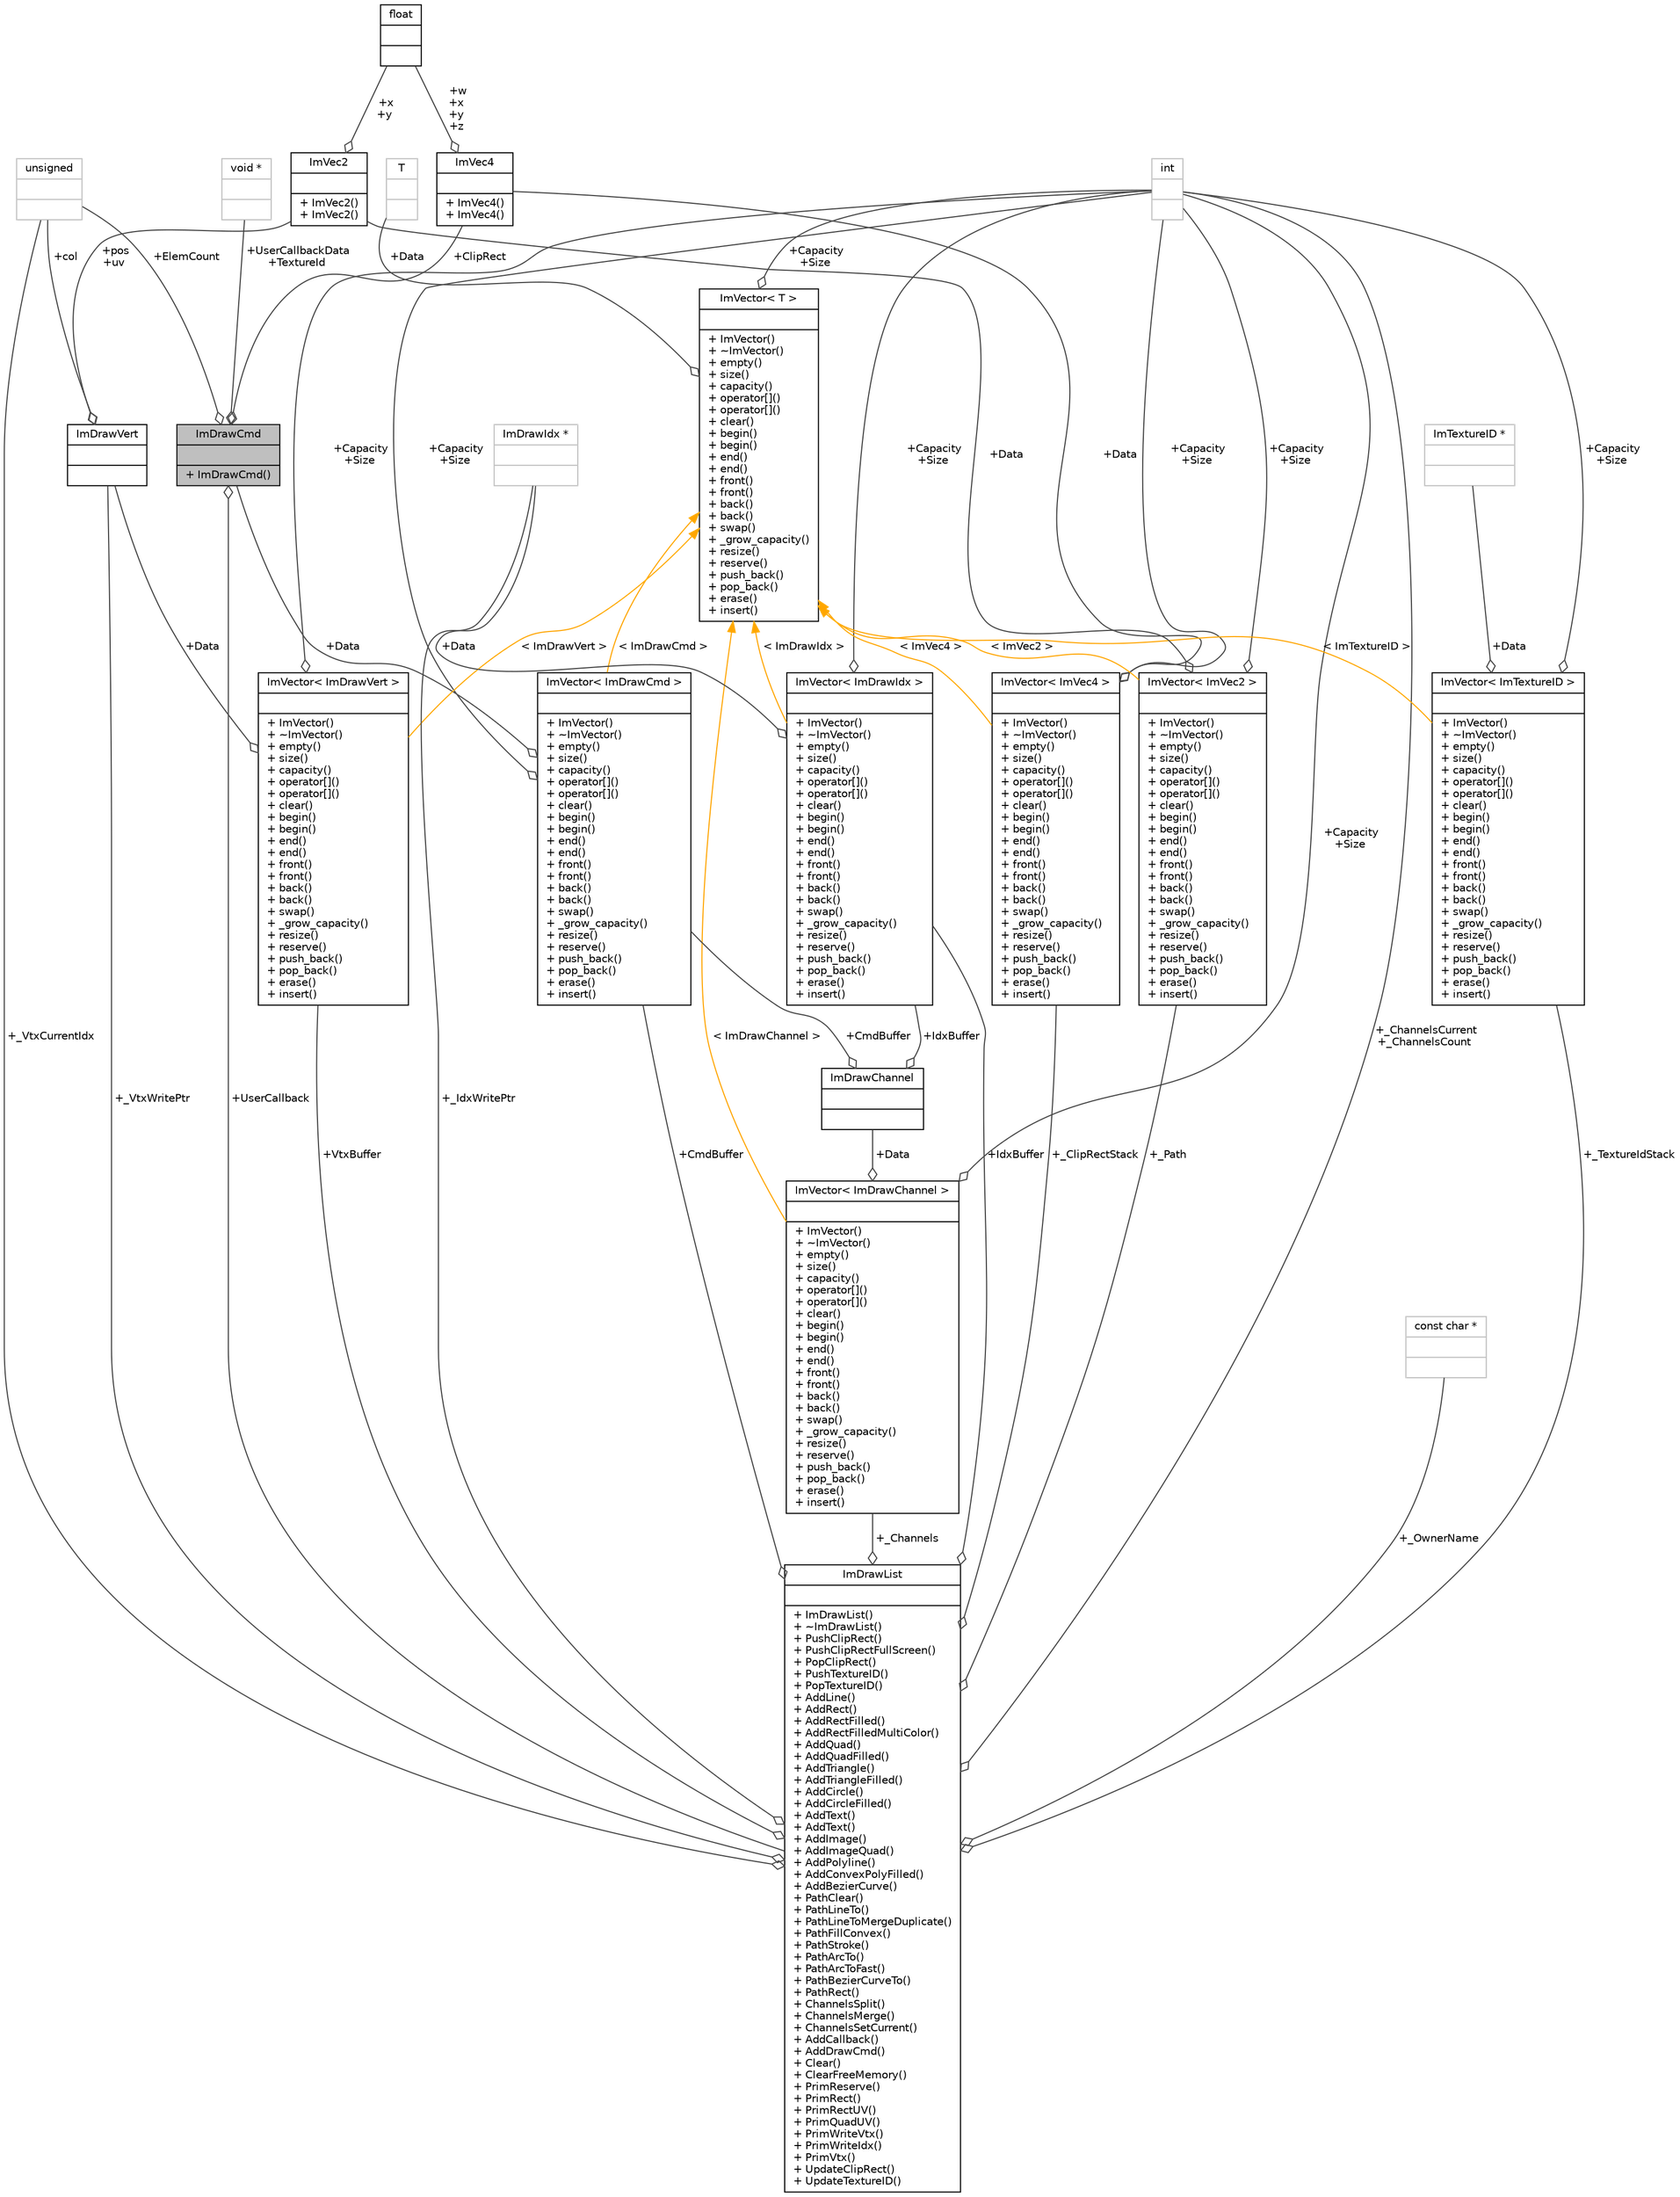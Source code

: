 digraph "ImDrawCmd"
{
 // INTERACTIVE_SVG=YES
  bgcolor="transparent";
  edge [fontname="Helvetica",fontsize="10",labelfontname="Helvetica",labelfontsize="10"];
  node [fontname="Helvetica",fontsize="10",shape=record];
  Node1 [label="{ImDrawCmd\n||+ ImDrawCmd()\l}",height=0.2,width=0.4,color="black", fillcolor="grey75", style="filled" fontcolor="black"];
  Node2 -> Node1 [color="grey25",fontsize="10",style="solid",label=" +ClipRect" ,arrowhead="odiamond",fontname="Helvetica"];
  Node2 [label="{ImVec4\n||+ ImVec4()\l+ ImVec4()\l}",height=0.2,width=0.4,color="black",URL="$dc/dee/structImVec4.html"];
  Node3 -> Node2 [color="grey25",fontsize="10",style="solid",label=" +w\n+x\n+y\n+z" ,arrowhead="odiamond",fontname="Helvetica"];
  Node3 [label="{float\n||}",height=0.2,width=0.4,color="black",URL="$d4/dc3/classfloat.html"];
  Node4 -> Node1 [color="grey25",fontsize="10",style="solid",label=" +ElemCount" ,arrowhead="odiamond",fontname="Helvetica"];
  Node4 [label="{unsigned\n||}",height=0.2,width=0.4,color="grey75"];
  Node5 -> Node1 [color="grey25",fontsize="10",style="solid",label=" +UserCallbackData\n+TextureId" ,arrowhead="odiamond",fontname="Helvetica"];
  Node5 [label="{void *\n||}",height=0.2,width=0.4,color="grey75"];
  Node6 -> Node1 [color="grey25",fontsize="10",style="solid",label=" +UserCallback" ,arrowhead="odiamond",fontname="Helvetica"];
  Node6 [label="{ImDrawList\n||+ ImDrawList()\l+ ~ImDrawList()\l+ PushClipRect()\l+ PushClipRectFullScreen()\l+ PopClipRect()\l+ PushTextureID()\l+ PopTextureID()\l+ AddLine()\l+ AddRect()\l+ AddRectFilled()\l+ AddRectFilledMultiColor()\l+ AddQuad()\l+ AddQuadFilled()\l+ AddTriangle()\l+ AddTriangleFilled()\l+ AddCircle()\l+ AddCircleFilled()\l+ AddText()\l+ AddText()\l+ AddImage()\l+ AddImageQuad()\l+ AddPolyline()\l+ AddConvexPolyFilled()\l+ AddBezierCurve()\l+ PathClear()\l+ PathLineTo()\l+ PathLineToMergeDuplicate()\l+ PathFillConvex()\l+ PathStroke()\l+ PathArcTo()\l+ PathArcToFast()\l+ PathBezierCurveTo()\l+ PathRect()\l+ ChannelsSplit()\l+ ChannelsMerge()\l+ ChannelsSetCurrent()\l+ AddCallback()\l+ AddDrawCmd()\l+ Clear()\l+ ClearFreeMemory()\l+ PrimReserve()\l+ PrimRect()\l+ PrimRectUV()\l+ PrimQuadUV()\l+ PrimWriteVtx()\l+ PrimWriteIdx()\l+ PrimVtx()\l+ UpdateClipRect()\l+ UpdateTextureID()\l}",height=0.2,width=0.4,color="black",URL="$d2/d31/structImDrawList.html"];
  Node7 -> Node6 [color="grey25",fontsize="10",style="solid",label=" +_ClipRectStack" ,arrowhead="odiamond",fontname="Helvetica"];
  Node7 [label="{ImVector\< ImVec4 \>\n||+ ImVector()\l+ ~ImVector()\l+ empty()\l+ size()\l+ capacity()\l+ operator[]()\l+ operator[]()\l+ clear()\l+ begin()\l+ begin()\l+ end()\l+ end()\l+ front()\l+ front()\l+ back()\l+ back()\l+ swap()\l+ _grow_capacity()\l+ resize()\l+ reserve()\l+ push_back()\l+ pop_back()\l+ erase()\l+ insert()\l}",height=0.2,width=0.4,color="black",URL="$d3/d32/classImVector.html"];
  Node2 -> Node7 [color="grey25",fontsize="10",style="solid",label=" +Data" ,arrowhead="odiamond",fontname="Helvetica"];
  Node8 -> Node7 [color="grey25",fontsize="10",style="solid",label=" +Capacity\n+Size" ,arrowhead="odiamond",fontname="Helvetica"];
  Node8 [label="{int\n||}",height=0.2,width=0.4,color="grey75"];
  Node9 -> Node7 [dir="back",color="orange",fontsize="10",style="solid",label=" \< ImVec4 \>" ,fontname="Helvetica"];
  Node9 [label="{ImVector\< T \>\n||+ ImVector()\l+ ~ImVector()\l+ empty()\l+ size()\l+ capacity()\l+ operator[]()\l+ operator[]()\l+ clear()\l+ begin()\l+ begin()\l+ end()\l+ end()\l+ front()\l+ front()\l+ back()\l+ back()\l+ swap()\l+ _grow_capacity()\l+ resize()\l+ reserve()\l+ push_back()\l+ pop_back()\l+ erase()\l+ insert()\l}",height=0.2,width=0.4,color="black",URL="$d3/d32/classImVector.html"];
  Node8 -> Node9 [color="grey25",fontsize="10",style="solid",label=" +Capacity\n+Size" ,arrowhead="odiamond",fontname="Helvetica"];
  Node10 -> Node9 [color="grey25",fontsize="10",style="solid",label=" +Data" ,arrowhead="odiamond",fontname="Helvetica"];
  Node10 [label="{T\n||}",height=0.2,width=0.4,color="grey75"];
  Node11 -> Node6 [color="grey25",fontsize="10",style="solid",label=" +_IdxWritePtr" ,arrowhead="odiamond",fontname="Helvetica"];
  Node11 [label="{ImDrawIdx *\n||}",height=0.2,width=0.4,color="grey75"];
  Node12 -> Node6 [color="grey25",fontsize="10",style="solid",label=" +VtxBuffer" ,arrowhead="odiamond",fontname="Helvetica"];
  Node12 [label="{ImVector\< ImDrawVert \>\n||+ ImVector()\l+ ~ImVector()\l+ empty()\l+ size()\l+ capacity()\l+ operator[]()\l+ operator[]()\l+ clear()\l+ begin()\l+ begin()\l+ end()\l+ end()\l+ front()\l+ front()\l+ back()\l+ back()\l+ swap()\l+ _grow_capacity()\l+ resize()\l+ reserve()\l+ push_back()\l+ pop_back()\l+ erase()\l+ insert()\l}",height=0.2,width=0.4,color="black",URL="$d3/d32/classImVector.html"];
  Node8 -> Node12 [color="grey25",fontsize="10",style="solid",label=" +Capacity\n+Size" ,arrowhead="odiamond",fontname="Helvetica"];
  Node13 -> Node12 [color="grey25",fontsize="10",style="solid",label=" +Data" ,arrowhead="odiamond",fontname="Helvetica"];
  Node13 [label="{ImDrawVert\n||}",height=0.2,width=0.4,color="black",URL="$d3/dfa/structImDrawVert.html"];
  Node14 -> Node13 [color="grey25",fontsize="10",style="solid",label=" +pos\n+uv" ,arrowhead="odiamond",fontname="Helvetica"];
  Node14 [label="{ImVec2\n||+ ImVec2()\l+ ImVec2()\l}",height=0.2,width=0.4,color="black",URL="$d3/dc2/structImVec2.html"];
  Node3 -> Node14 [color="grey25",fontsize="10",style="solid",label=" +x\n+y" ,arrowhead="odiamond",fontname="Helvetica"];
  Node4 -> Node13 [color="grey25",fontsize="10",style="solid",label=" +col" ,arrowhead="odiamond",fontname="Helvetica"];
  Node9 -> Node12 [dir="back",color="orange",fontsize="10",style="solid",label=" \< ImDrawVert \>" ,fontname="Helvetica"];
  Node15 -> Node6 [color="grey25",fontsize="10",style="solid",label=" +_Channels" ,arrowhead="odiamond",fontname="Helvetica"];
  Node15 [label="{ImVector\< ImDrawChannel \>\n||+ ImVector()\l+ ~ImVector()\l+ empty()\l+ size()\l+ capacity()\l+ operator[]()\l+ operator[]()\l+ clear()\l+ begin()\l+ begin()\l+ end()\l+ end()\l+ front()\l+ front()\l+ back()\l+ back()\l+ swap()\l+ _grow_capacity()\l+ resize()\l+ reserve()\l+ push_back()\l+ pop_back()\l+ erase()\l+ insert()\l}",height=0.2,width=0.4,color="black",URL="$d3/d32/classImVector.html"];
  Node8 -> Node15 [color="grey25",fontsize="10",style="solid",label=" +Capacity\n+Size" ,arrowhead="odiamond",fontname="Helvetica"];
  Node16 -> Node15 [color="grey25",fontsize="10",style="solid",label=" +Data" ,arrowhead="odiamond",fontname="Helvetica"];
  Node16 [label="{ImDrawChannel\n||}",height=0.2,width=0.4,color="black",URL="$d7/d3a/structImDrawChannel.html"];
  Node17 -> Node16 [color="grey25",fontsize="10",style="solid",label=" +CmdBuffer" ,arrowhead="odiamond",fontname="Helvetica"];
  Node17 [label="{ImVector\< ImDrawCmd \>\n||+ ImVector()\l+ ~ImVector()\l+ empty()\l+ size()\l+ capacity()\l+ operator[]()\l+ operator[]()\l+ clear()\l+ begin()\l+ begin()\l+ end()\l+ end()\l+ front()\l+ front()\l+ back()\l+ back()\l+ swap()\l+ _grow_capacity()\l+ resize()\l+ reserve()\l+ push_back()\l+ pop_back()\l+ erase()\l+ insert()\l}",height=0.2,width=0.4,color="black",URL="$d3/d32/classImVector.html"];
  Node1 -> Node17 [color="grey25",fontsize="10",style="solid",label=" +Data" ,arrowhead="odiamond",fontname="Helvetica"];
  Node8 -> Node17 [color="grey25",fontsize="10",style="solid",label=" +Capacity\n+Size" ,arrowhead="odiamond",fontname="Helvetica"];
  Node9 -> Node17 [dir="back",color="orange",fontsize="10",style="solid",label=" \< ImDrawCmd \>" ,fontname="Helvetica"];
  Node18 -> Node16 [color="grey25",fontsize="10",style="solid",label=" +IdxBuffer" ,arrowhead="odiamond",fontname="Helvetica"];
  Node18 [label="{ImVector\< ImDrawIdx \>\n||+ ImVector()\l+ ~ImVector()\l+ empty()\l+ size()\l+ capacity()\l+ operator[]()\l+ operator[]()\l+ clear()\l+ begin()\l+ begin()\l+ end()\l+ end()\l+ front()\l+ front()\l+ back()\l+ back()\l+ swap()\l+ _grow_capacity()\l+ resize()\l+ reserve()\l+ push_back()\l+ pop_back()\l+ erase()\l+ insert()\l}",height=0.2,width=0.4,color="black",URL="$d3/d32/classImVector.html"];
  Node11 -> Node18 [color="grey25",fontsize="10",style="solid",label=" +Data" ,arrowhead="odiamond",fontname="Helvetica"];
  Node8 -> Node18 [color="grey25",fontsize="10",style="solid",label=" +Capacity\n+Size" ,arrowhead="odiamond",fontname="Helvetica"];
  Node9 -> Node18 [dir="back",color="orange",fontsize="10",style="solid",label=" \< ImDrawIdx \>" ,fontname="Helvetica"];
  Node9 -> Node15 [dir="back",color="orange",fontsize="10",style="solid",label=" \< ImDrawChannel \>" ,fontname="Helvetica"];
  Node19 -> Node6 [color="grey25",fontsize="10",style="solid",label=" +_Path" ,arrowhead="odiamond",fontname="Helvetica"];
  Node19 [label="{ImVector\< ImVec2 \>\n||+ ImVector()\l+ ~ImVector()\l+ empty()\l+ size()\l+ capacity()\l+ operator[]()\l+ operator[]()\l+ clear()\l+ begin()\l+ begin()\l+ end()\l+ end()\l+ front()\l+ front()\l+ back()\l+ back()\l+ swap()\l+ _grow_capacity()\l+ resize()\l+ reserve()\l+ push_back()\l+ pop_back()\l+ erase()\l+ insert()\l}",height=0.2,width=0.4,color="black",URL="$d3/d32/classImVector.html"];
  Node14 -> Node19 [color="grey25",fontsize="10",style="solid",label=" +Data" ,arrowhead="odiamond",fontname="Helvetica"];
  Node8 -> Node19 [color="grey25",fontsize="10",style="solid",label=" +Capacity\n+Size" ,arrowhead="odiamond",fontname="Helvetica"];
  Node9 -> Node19 [dir="back",color="orange",fontsize="10",style="solid",label=" \< ImVec2 \>" ,fontname="Helvetica"];
  Node8 -> Node6 [color="grey25",fontsize="10",style="solid",label=" +_ChannelsCurrent\n+_ChannelsCount" ,arrowhead="odiamond",fontname="Helvetica"];
  Node13 -> Node6 [color="grey25",fontsize="10",style="solid",label=" +_VtxWritePtr" ,arrowhead="odiamond",fontname="Helvetica"];
  Node20 -> Node6 [color="grey25",fontsize="10",style="solid",label=" +_OwnerName" ,arrowhead="odiamond",fontname="Helvetica"];
  Node20 [label="{const char *\n||}",height=0.2,width=0.4,color="grey75"];
  Node17 -> Node6 [color="grey25",fontsize="10",style="solid",label=" +CmdBuffer" ,arrowhead="odiamond",fontname="Helvetica"];
  Node4 -> Node6 [color="grey25",fontsize="10",style="solid",label=" +_VtxCurrentIdx" ,arrowhead="odiamond",fontname="Helvetica"];
  Node18 -> Node6 [color="grey25",fontsize="10",style="solid",label=" +IdxBuffer" ,arrowhead="odiamond",fontname="Helvetica"];
  Node21 -> Node6 [color="grey25",fontsize="10",style="solid",label=" +_TextureIdStack" ,arrowhead="odiamond",fontname="Helvetica"];
  Node21 [label="{ImVector\< ImTextureID \>\n||+ ImVector()\l+ ~ImVector()\l+ empty()\l+ size()\l+ capacity()\l+ operator[]()\l+ operator[]()\l+ clear()\l+ begin()\l+ begin()\l+ end()\l+ end()\l+ front()\l+ front()\l+ back()\l+ back()\l+ swap()\l+ _grow_capacity()\l+ resize()\l+ reserve()\l+ push_back()\l+ pop_back()\l+ erase()\l+ insert()\l}",height=0.2,width=0.4,color="black",URL="$d3/d32/classImVector.html"];
  Node8 -> Node21 [color="grey25",fontsize="10",style="solid",label=" +Capacity\n+Size" ,arrowhead="odiamond",fontname="Helvetica"];
  Node22 -> Node21 [color="grey25",fontsize="10",style="solid",label=" +Data" ,arrowhead="odiamond",fontname="Helvetica"];
  Node22 [label="{ImTextureID *\n||}",height=0.2,width=0.4,color="grey75"];
  Node9 -> Node21 [dir="back",color="orange",fontsize="10",style="solid",label=" \< ImTextureID \>" ,fontname="Helvetica"];
}
